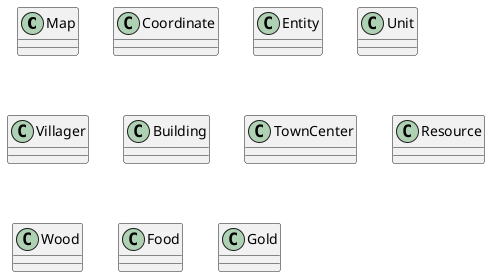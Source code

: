 @startuml Classes

class Map {}

class Coordinate {}

class Entity {}

class Unit {}

class Villager {}

class Building {}

class TownCenter {}

class Resource {}

class Wood {}

class Food {}

class Gold {}